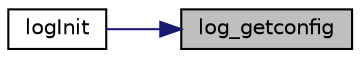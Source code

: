 digraph "log_getconfig"
{
 // LATEX_PDF_SIZE
  edge [fontname="Helvetica",fontsize="10",labelfontname="Helvetica",labelfontsize="10"];
  node [fontname="Helvetica",fontsize="10",shape=record];
  rankdir="RL";
  Node1 [label="log_getconfig",height=0.2,width=0.4,color="black", fillcolor="grey75", style="filled", fontcolor="black",tooltip=" "];
  Node1 -> Node2 [dir="back",color="midnightblue",fontsize="10",style="solid",fontname="Helvetica"];
  Node2 [label="logInit",height=0.2,width=0.4,color="black", fillcolor="white", style="filled",URL="$log_8c.html#a473f077587043f38cc55f81e385c4f7f",tooltip=" "];
}

